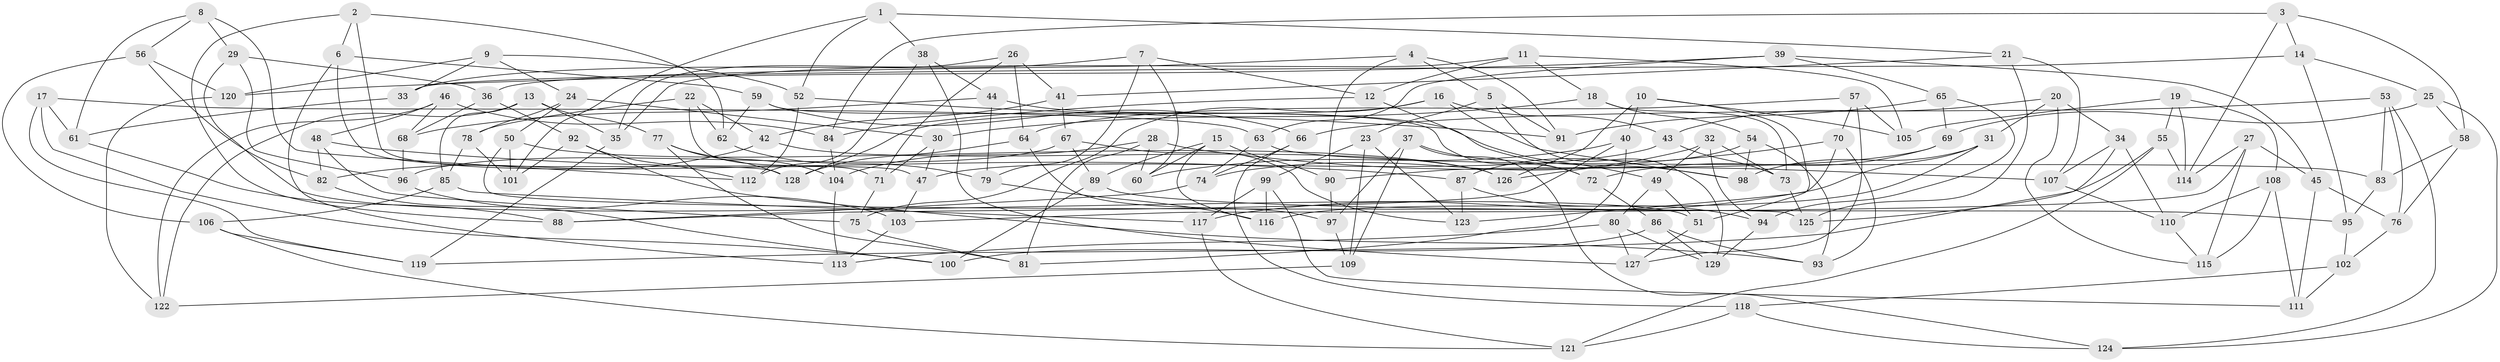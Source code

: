 // Generated by graph-tools (version 1.1) at 2025/50/03/09/25 03:50:48]
// undirected, 129 vertices, 258 edges
graph export_dot {
graph [start="1"]
  node [color=gray90,style=filled];
  1;
  2;
  3;
  4;
  5;
  6;
  7;
  8;
  9;
  10;
  11;
  12;
  13;
  14;
  15;
  16;
  17;
  18;
  19;
  20;
  21;
  22;
  23;
  24;
  25;
  26;
  27;
  28;
  29;
  30;
  31;
  32;
  33;
  34;
  35;
  36;
  37;
  38;
  39;
  40;
  41;
  42;
  43;
  44;
  45;
  46;
  47;
  48;
  49;
  50;
  51;
  52;
  53;
  54;
  55;
  56;
  57;
  58;
  59;
  60;
  61;
  62;
  63;
  64;
  65;
  66;
  67;
  68;
  69;
  70;
  71;
  72;
  73;
  74;
  75;
  76;
  77;
  78;
  79;
  80;
  81;
  82;
  83;
  84;
  85;
  86;
  87;
  88;
  89;
  90;
  91;
  92;
  93;
  94;
  95;
  96;
  97;
  98;
  99;
  100;
  101;
  102;
  103;
  104;
  105;
  106;
  107;
  108;
  109;
  110;
  111;
  112;
  113;
  114;
  115;
  116;
  117;
  118;
  119;
  120;
  121;
  122;
  123;
  124;
  125;
  126;
  127;
  128;
  129;
  1 -- 21;
  1 -- 38;
  1 -- 101;
  1 -- 52;
  2 -- 88;
  2 -- 47;
  2 -- 62;
  2 -- 6;
  3 -- 114;
  3 -- 14;
  3 -- 84;
  3 -- 58;
  4 -- 90;
  4 -- 5;
  4 -- 91;
  4 -- 36;
  5 -- 129;
  5 -- 23;
  5 -- 91;
  6 -- 113;
  6 -- 59;
  6 -- 128;
  7 -- 33;
  7 -- 12;
  7 -- 79;
  7 -- 60;
  8 -- 56;
  8 -- 61;
  8 -- 29;
  8 -- 112;
  9 -- 52;
  9 -- 120;
  9 -- 24;
  9 -- 33;
  10 -- 51;
  10 -- 126;
  10 -- 40;
  10 -- 105;
  11 -- 105;
  11 -- 35;
  11 -- 18;
  11 -- 12;
  12 -- 49;
  12 -- 84;
  13 -- 122;
  13 -- 35;
  13 -- 85;
  13 -- 77;
  14 -- 95;
  14 -- 33;
  14 -- 25;
  15 -- 60;
  15 -- 116;
  15 -- 89;
  15 -- 90;
  16 -- 43;
  16 -- 98;
  16 -- 128;
  16 -- 75;
  17 -- 61;
  17 -- 63;
  17 -- 100;
  17 -- 119;
  18 -- 73;
  18 -- 54;
  18 -- 30;
  19 -- 114;
  19 -- 55;
  19 -- 105;
  19 -- 108;
  20 -- 43;
  20 -- 34;
  20 -- 31;
  20 -- 115;
  21 -- 107;
  21 -- 41;
  21 -- 125;
  22 -- 42;
  22 -- 62;
  22 -- 71;
  22 -- 78;
  23 -- 109;
  23 -- 123;
  23 -- 99;
  24 -- 30;
  24 -- 50;
  24 -- 78;
  25 -- 58;
  25 -- 69;
  25 -- 124;
  26 -- 71;
  26 -- 41;
  26 -- 35;
  26 -- 64;
  27 -- 103;
  27 -- 115;
  27 -- 45;
  27 -- 114;
  28 -- 104;
  28 -- 107;
  28 -- 81;
  28 -- 60;
  29 -- 36;
  29 -- 96;
  29 -- 51;
  30 -- 71;
  30 -- 47;
  31 -- 98;
  31 -- 116;
  31 -- 117;
  32 -- 74;
  32 -- 49;
  32 -- 94;
  32 -- 73;
  33 -- 61;
  34 -- 110;
  34 -- 107;
  34 -- 119;
  35 -- 119;
  36 -- 68;
  36 -- 92;
  37 -- 97;
  37 -- 109;
  37 -- 72;
  37 -- 124;
  38 -- 112;
  38 -- 127;
  38 -- 44;
  39 -- 120;
  39 -- 63;
  39 -- 65;
  39 -- 45;
  40 -- 60;
  40 -- 81;
  40 -- 88;
  41 -- 42;
  41 -- 67;
  42 -- 126;
  42 -- 82;
  43 -- 73;
  43 -- 47;
  44 -- 68;
  44 -- 79;
  44 -- 98;
  45 -- 111;
  45 -- 76;
  46 -- 84;
  46 -- 122;
  46 -- 48;
  46 -- 68;
  47 -- 103;
  48 -- 82;
  48 -- 75;
  48 -- 87;
  49 -- 80;
  49 -- 51;
  50 -- 125;
  50 -- 126;
  50 -- 101;
  51 -- 127;
  52 -- 112;
  52 -- 91;
  53 -- 76;
  53 -- 83;
  53 -- 124;
  53 -- 66;
  54 -- 93;
  54 -- 98;
  54 -- 87;
  55 -- 121;
  55 -- 114;
  55 -- 125;
  56 -- 82;
  56 -- 120;
  56 -- 106;
  57 -- 105;
  57 -- 70;
  57 -- 64;
  57 -- 127;
  58 -- 83;
  58 -- 76;
  59 -- 72;
  59 -- 62;
  59 -- 66;
  61 -- 88;
  62 -- 79;
  63 -- 83;
  63 -- 74;
  64 -- 97;
  64 -- 128;
  65 -- 94;
  65 -- 69;
  65 -- 91;
  66 -- 118;
  66 -- 74;
  67 -- 123;
  67 -- 89;
  67 -- 96;
  68 -- 96;
  69 -- 90;
  69 -- 72;
  70 -- 123;
  70 -- 93;
  70 -- 126;
  71 -- 75;
  72 -- 86;
  73 -- 125;
  74 -- 88;
  75 -- 81;
  76 -- 102;
  77 -- 104;
  77 -- 128;
  77 -- 81;
  78 -- 101;
  78 -- 85;
  79 -- 116;
  80 -- 113;
  80 -- 129;
  80 -- 127;
  82 -- 100;
  83 -- 95;
  84 -- 104;
  85 -- 117;
  85 -- 106;
  86 -- 100;
  86 -- 129;
  86 -- 93;
  87 -- 94;
  87 -- 123;
  89 -- 100;
  89 -- 95;
  90 -- 97;
  92 -- 93;
  92 -- 101;
  92 -- 112;
  94 -- 129;
  95 -- 102;
  96 -- 103;
  97 -- 109;
  99 -- 117;
  99 -- 116;
  99 -- 111;
  102 -- 118;
  102 -- 111;
  103 -- 113;
  104 -- 113;
  106 -- 121;
  106 -- 119;
  107 -- 110;
  108 -- 111;
  108 -- 115;
  108 -- 110;
  109 -- 122;
  110 -- 115;
  117 -- 121;
  118 -- 124;
  118 -- 121;
  120 -- 122;
}
